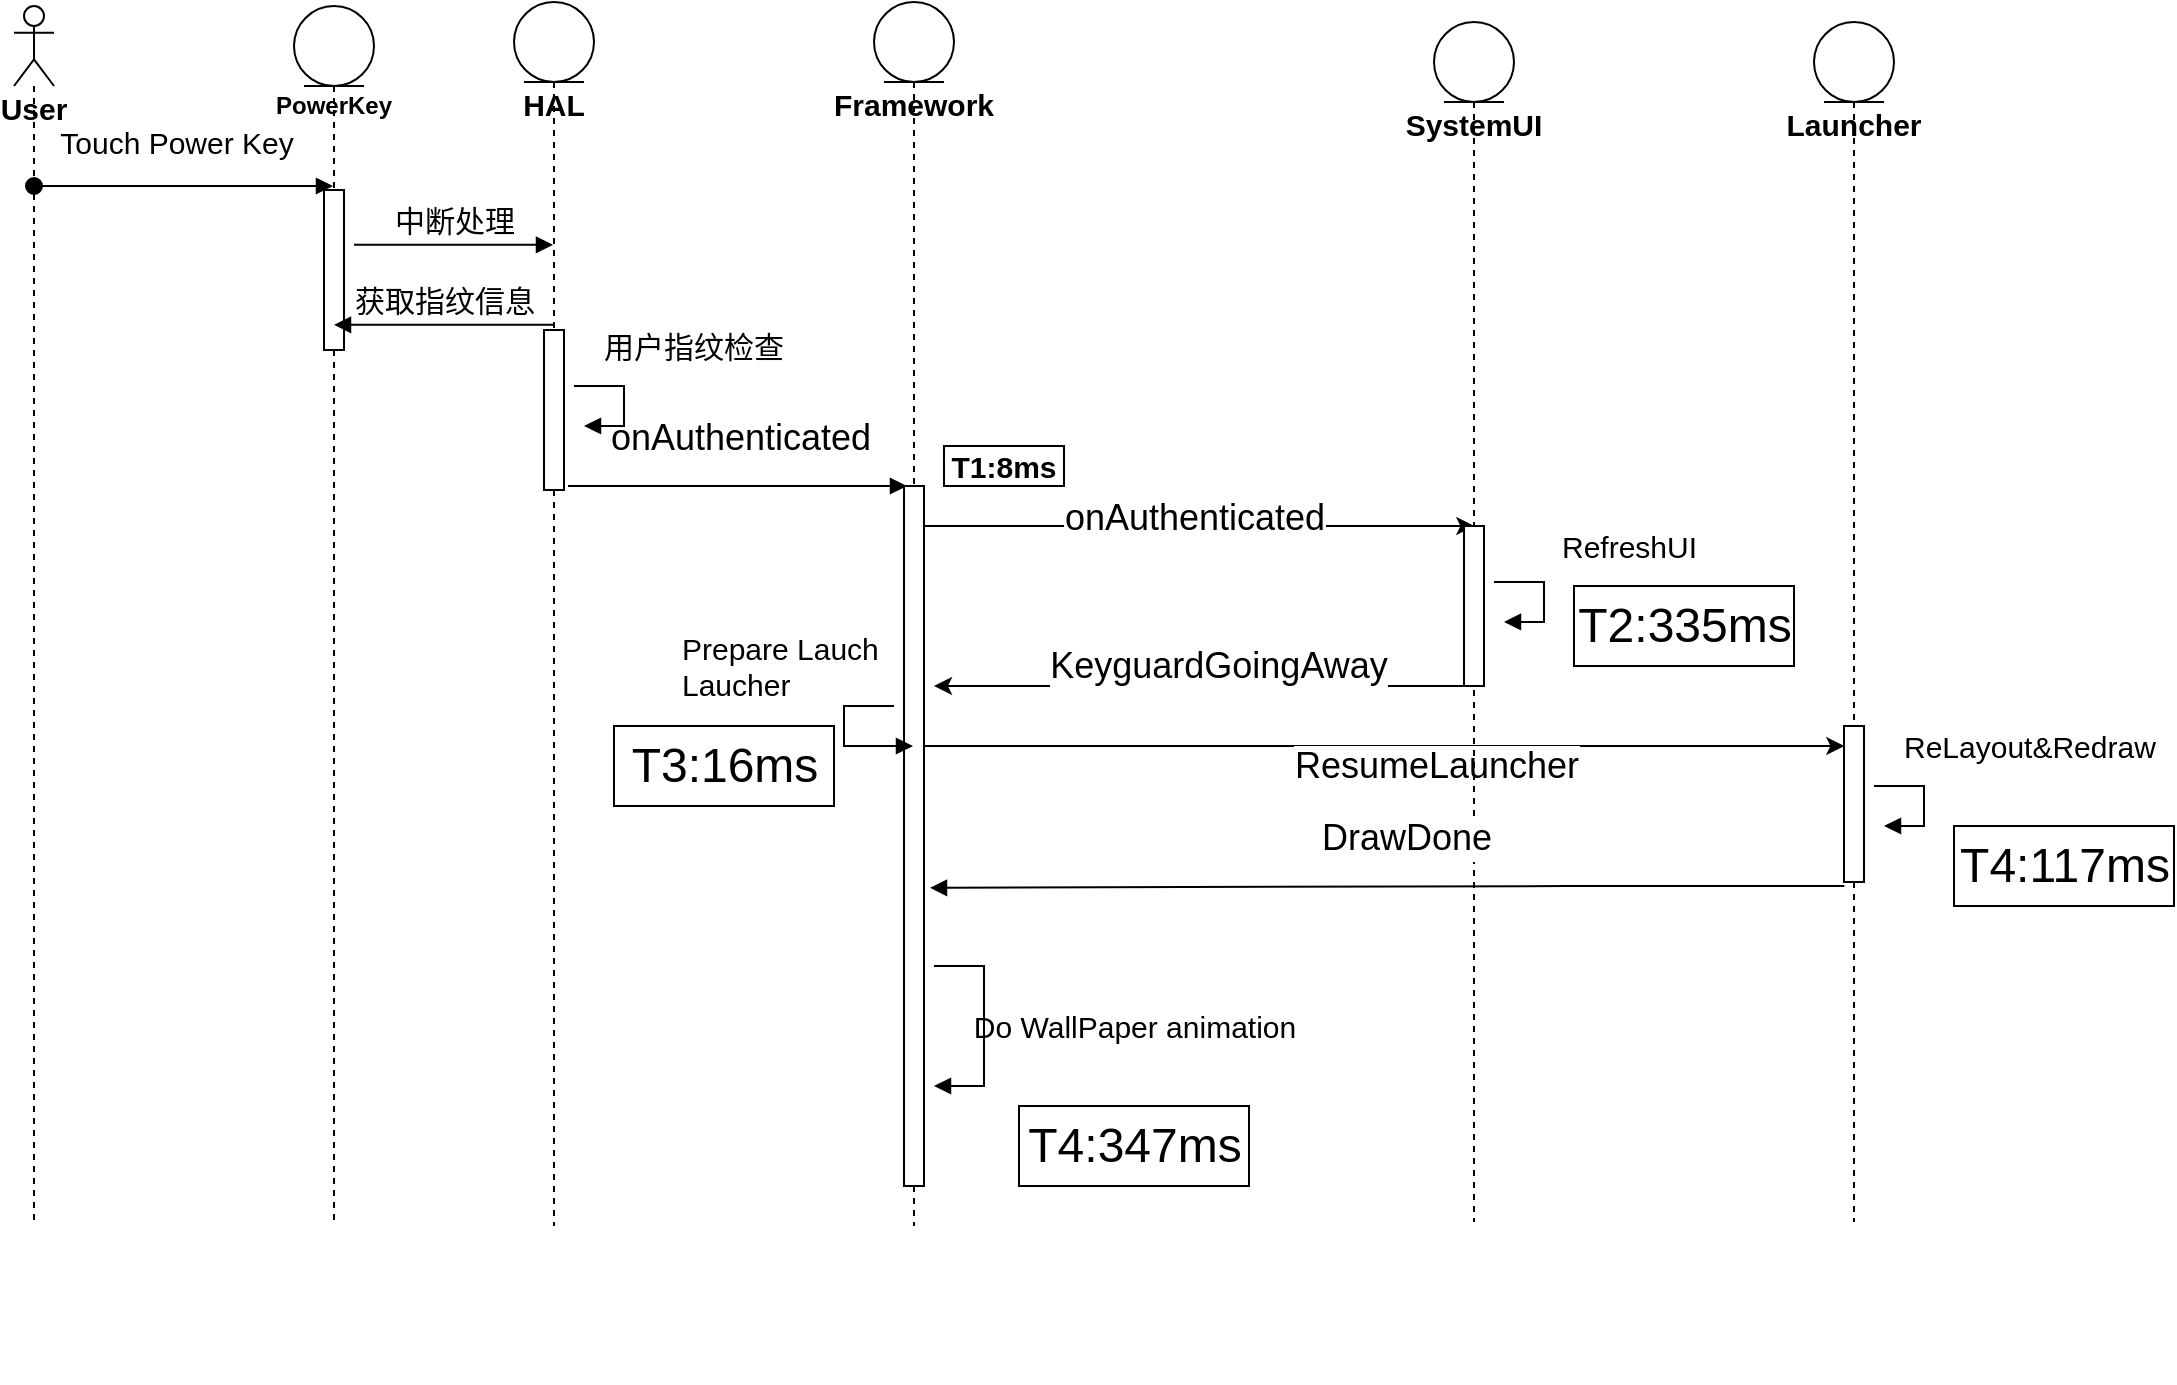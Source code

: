 <mxfile version="14.4.2" type="github">
  <diagram name="Page-1" id="e7e014a7-5840-1c2e-5031-d8a46d1fe8dd">
    <mxGraphModel dx="1298" dy="685" grid="1" gridSize="10" guides="1" tooltips="1" connect="1" arrows="1" fold="1" page="1" pageScale="1" pageWidth="1169" pageHeight="826" background="#ffffff" math="0" shadow="0">
      <root>
        <mxCell id="0" />
        <mxCell id="1" parent="0" />
        <mxCell id="w3tdlSialVUyiGjbRPjq-41" value="&lt;b&gt;PowerKey&lt;/b&gt;" style="shape=umlLifeline;participant=umlEntity;perimeter=lifelinePerimeter;whiteSpace=wrap;html=1;container=1;collapsible=0;recursiveResize=0;verticalAlign=top;spacingTop=36;outlineConnect=0;size=40;" parent="1" vertex="1">
          <mxGeometry x="170" y="110" width="40" height="610" as="geometry" />
        </mxCell>
        <mxCell id="-dAc66lvm-f3iasSjSUs-8" value="" style="html=1;points=[];perimeter=orthogonalPerimeter;fontSize=15;" vertex="1" parent="w3tdlSialVUyiGjbRPjq-41">
          <mxGeometry x="15" y="92" width="10" height="80" as="geometry" />
        </mxCell>
        <mxCell id="w3tdlSialVUyiGjbRPjq-49" value="" style="edgeStyle=orthogonalEdgeStyle;rounded=0;orthogonalLoop=1;jettySize=auto;html=1;fontSize=18;" parent="1" edge="1">
          <mxGeometry relative="1" as="geometry">
            <Array as="points">
              <mxPoint x="540.68" y="369.94" />
              <mxPoint x="540.68" y="369.94" />
            </Array>
            <mxPoint x="480.004" y="369.999" as="sourcePoint" />
            <mxPoint x="760.18" y="369.999" as="targetPoint" />
          </mxGeometry>
        </mxCell>
        <mxCell id="w3tdlSialVUyiGjbRPjq-50" value="onAuthenticated" style="edgeLabel;html=1;align=center;verticalAlign=middle;resizable=0;points=[];fontSize=18;" parent="w3tdlSialVUyiGjbRPjq-49" vertex="1" connectable="0">
          <mxGeometry x="0.287" y="4" relative="1" as="geometry">
            <mxPoint x="-40.5" as="offset" />
          </mxGeometry>
        </mxCell>
        <mxCell id="w3tdlSialVUyiGjbRPjq-55" value="" style="edgeStyle=orthogonalEdgeStyle;rounded=0;orthogonalLoop=1;jettySize=auto;html=1;fontSize=18;" parent="1" edge="1">
          <mxGeometry relative="1" as="geometry">
            <Array as="points">
              <mxPoint x="615.68" y="479.94" />
              <mxPoint x="615.68" y="479.94" />
            </Array>
            <mxPoint x="475.004" y="479.999" as="sourcePoint" />
            <mxPoint x="945.18" y="479.999" as="targetPoint" />
          </mxGeometry>
        </mxCell>
        <mxCell id="w3tdlSialVUyiGjbRPjq-56" value="ResumeLauncher" style="edgeLabel;html=1;align=center;verticalAlign=middle;resizable=0;points=[];fontSize=18;" parent="w3tdlSialVUyiGjbRPjq-55" vertex="1" connectable="0">
          <mxGeometry x="0.405" y="-2" relative="1" as="geometry">
            <mxPoint x="-65" y="8" as="offset" />
          </mxGeometry>
        </mxCell>
        <mxCell id="w3tdlSialVUyiGjbRPjq-43" value="&lt;font style=&quot;font-size: 15px&quot;&gt;&lt;b&gt;HAL&lt;/b&gt;&lt;/font&gt;" style="shape=umlLifeline;participant=umlEntity;perimeter=lifelinePerimeter;whiteSpace=wrap;html=1;container=1;collapsible=0;recursiveResize=0;verticalAlign=top;spacingTop=36;outlineConnect=0;" parent="1" vertex="1">
          <mxGeometry x="280" y="108" width="40" height="612" as="geometry" />
        </mxCell>
        <mxCell id="-dAc66lvm-f3iasSjSUs-15" value="" style="html=1;points=[];perimeter=orthogonalPerimeter;fontSize=15;" vertex="1" parent="w3tdlSialVUyiGjbRPjq-43">
          <mxGeometry x="15" y="164" width="10" height="80" as="geometry" />
        </mxCell>
        <mxCell id="w3tdlSialVUyiGjbRPjq-46" value="onAuthenticated" style="html=1;verticalAlign=bottom;endArrow=block;fontSize=18;" parent="1" edge="1">
          <mxGeometry x="0.007" y="10" width="80" relative="1" as="geometry">
            <mxPoint x="307" y="350" as="sourcePoint" />
            <mxPoint x="476.5" y="350" as="targetPoint" />
            <Array as="points">
              <mxPoint x="357.5" y="350" />
            </Array>
            <mxPoint as="offset" />
          </mxGeometry>
        </mxCell>
        <mxCell id="w3tdlSialVUyiGjbRPjq-52" value="" style="edgeStyle=orthogonalEdgeStyle;rounded=0;orthogonalLoop=1;jettySize=auto;html=1;fontSize=18;" parent="1" edge="1">
          <mxGeometry relative="1" as="geometry">
            <Array as="points">
              <mxPoint x="600.68" y="449.94" />
              <mxPoint x="600.68" y="449.94" />
            </Array>
            <mxPoint x="760.18" y="449.999" as="sourcePoint" />
            <mxPoint x="490" y="450" as="targetPoint" />
          </mxGeometry>
        </mxCell>
        <mxCell id="w3tdlSialVUyiGjbRPjq-53" value="KeyguardGoingAway&lt;br&gt;" style="edgeLabel;html=1;align=center;verticalAlign=middle;resizable=0;points=[];fontSize=18;" parent="w3tdlSialVUyiGjbRPjq-52" vertex="1" connectable="0">
          <mxGeometry x="-0.231" y="-1" relative="1" as="geometry">
            <mxPoint x="-24.17" y="-9.07" as="offset" />
          </mxGeometry>
        </mxCell>
        <mxCell id="w3tdlSialVUyiGjbRPjq-48" value="Framework" style="shape=umlLifeline;participant=umlEntity;perimeter=lifelinePerimeter;whiteSpace=wrap;html=1;container=1;collapsible=0;recursiveResize=0;verticalAlign=top;spacingTop=36;outlineConnect=0;fontSize=15;fontStyle=1" parent="1" vertex="1">
          <mxGeometry x="460" y="108" width="40" height="612" as="geometry" />
        </mxCell>
        <mxCell id="-dAc66lvm-f3iasSjSUs-31" value="" style="html=1;points=[];perimeter=orthogonalPerimeter;fontSize=15;" vertex="1" parent="w3tdlSialVUyiGjbRPjq-48">
          <mxGeometry x="15" y="242" width="10" height="20" as="geometry" />
        </mxCell>
        <mxCell id="-dAc66lvm-f3iasSjSUs-33" value="" style="html=1;points=[];perimeter=orthogonalPerimeter;fontSize=15;" vertex="1" parent="w3tdlSialVUyiGjbRPjq-48">
          <mxGeometry x="15" y="242" width="10" height="350" as="geometry" />
        </mxCell>
        <mxCell id="w3tdlSialVUyiGjbRPjq-54" value="SystemUI" style="shape=umlLifeline;participant=umlEntity;perimeter=lifelinePerimeter;whiteSpace=wrap;html=1;container=1;collapsible=0;recursiveResize=0;verticalAlign=top;spacingTop=36;outlineConnect=0;fontSize=15;fontStyle=1" parent="1" vertex="1">
          <mxGeometry x="740" y="118" width="40" height="600" as="geometry" />
        </mxCell>
        <mxCell id="-dAc66lvm-f3iasSjSUs-18" value="" style="html=1;points=[];perimeter=orthogonalPerimeter;fontSize=15;" vertex="1" parent="w3tdlSialVUyiGjbRPjq-54">
          <mxGeometry x="15" y="252" width="10" height="80" as="geometry" />
        </mxCell>
        <mxCell id="w3tdlSialVUyiGjbRPjq-58" value="DrawDone&lt;br&gt;" style="html=1;verticalAlign=bottom;endArrow=block;fontSize=18;entryX=1.3;entryY=0.574;entryDx=0;entryDy=0;entryPerimeter=0;" parent="1" target="-dAc66lvm-f3iasSjSUs-33" edge="1">
          <mxGeometry x="-0.042" y="-10" width="80" relative="1" as="geometry">
            <mxPoint x="945.18" y="550" as="sourcePoint" />
            <mxPoint x="475.004" y="550" as="targetPoint" />
            <Array as="points">
              <mxPoint x="815.68" y="550" />
            </Array>
            <mxPoint as="offset" />
          </mxGeometry>
        </mxCell>
        <mxCell id="w3tdlSialVUyiGjbRPjq-71" value="Do WallPaper animation" style="text;strokeColor=none;fillColor=none;html=1;fontSize=15;fontStyle=0;verticalAlign=middle;align=center;" parent="1" vertex="1">
          <mxGeometry x="540" y="600" width="100" height="40" as="geometry" />
        </mxCell>
        <mxCell id="w3tdlSialVUyiGjbRPjq-81" value="&lt;span style=&quot;font-weight: normal&quot;&gt;T2:335ms&lt;/span&gt;" style="text;fillColor=none;html=1;fontSize=24;fontStyle=1;verticalAlign=middle;align=center;rounded=0;strokeColor=#000000;" parent="1" vertex="1">
          <mxGeometry x="810" y="400" width="110" height="40" as="geometry" />
        </mxCell>
        <mxCell id="w3tdlSialVUyiGjbRPjq-82" value="T4:117ms" style="text;fillColor=none;html=1;fontSize=24;fontStyle=0;verticalAlign=middle;align=center;strokeColor=#000000;" parent="1" vertex="1">
          <mxGeometry x="1000" y="520" width="110" height="40" as="geometry" />
        </mxCell>
        <mxCell id="w3tdlSialVUyiGjbRPjq-83" value="T4:347ms" style="text;fillColor=none;html=1;fontSize=24;fontStyle=0;verticalAlign=middle;align=center;strokeColor=#000000;" parent="1" vertex="1">
          <mxGeometry x="532.5" y="660" width="115" height="40" as="geometry" />
        </mxCell>
        <mxCell id="-dAc66lvm-f3iasSjSUs-4" value="User" style="shape=umlLifeline;participant=umlActor;perimeter=lifelinePerimeter;whiteSpace=wrap;html=1;container=1;collapsible=0;recursiveResize=0;verticalAlign=top;spacingTop=36;outlineConnect=0;horizontal=1;fontStyle=1;fontSize=15;" vertex="1" parent="1">
          <mxGeometry x="30" y="110" width="20" height="610" as="geometry" />
        </mxCell>
        <mxCell id="-dAc66lvm-f3iasSjSUs-9" value="Touch Power Key" style="html=1;verticalAlign=bottom;startArrow=oval;endArrow=block;startSize=8;fontSize=15;" edge="1" target="w3tdlSialVUyiGjbRPjq-41" parent="1" source="-dAc66lvm-f3iasSjSUs-4">
          <mxGeometry x="-0.059" y="10" relative="1" as="geometry">
            <mxPoint x="110" y="250" as="sourcePoint" />
            <Array as="points">
              <mxPoint x="60" y="200" />
              <mxPoint x="110" y="200" />
            </Array>
            <mxPoint as="offset" />
          </mxGeometry>
        </mxCell>
        <mxCell id="-dAc66lvm-f3iasSjSUs-11" value="中断处理" style="html=1;verticalAlign=bottom;endArrow=block;fontSize=15;" edge="1" parent="1" target="w3tdlSialVUyiGjbRPjq-43">
          <mxGeometry width="80" relative="1" as="geometry">
            <mxPoint x="200" y="229.41" as="sourcePoint" />
            <mxPoint x="280" y="229.41" as="targetPoint" />
          </mxGeometry>
        </mxCell>
        <mxCell id="-dAc66lvm-f3iasSjSUs-14" value="获取指纹信息" style="html=1;verticalAlign=bottom;endArrow=block;fontSize=15;" edge="1" parent="1" target="w3tdlSialVUyiGjbRPjq-41">
          <mxGeometry width="80" relative="1" as="geometry">
            <mxPoint x="300" y="269.41" as="sourcePoint" />
            <mxPoint x="380" y="269.41" as="targetPoint" />
          </mxGeometry>
        </mxCell>
        <mxCell id="-dAc66lvm-f3iasSjSUs-17" value="用户指纹检查" style="edgeStyle=orthogonalEdgeStyle;html=1;align=left;spacingLeft=2;endArrow=block;rounded=0;entryX=1;entryY=0;fontSize=15;" edge="1" parent="1">
          <mxGeometry x="-0.694" y="20" relative="1" as="geometry">
            <mxPoint x="310" y="300" as="sourcePoint" />
            <Array as="points">
              <mxPoint x="335" y="300" />
            </Array>
            <mxPoint x="315" y="320" as="targetPoint" />
            <mxPoint x="1" as="offset" />
          </mxGeometry>
        </mxCell>
        <mxCell id="-dAc66lvm-f3iasSjSUs-20" value="RefreshUI" style="edgeStyle=orthogonalEdgeStyle;html=1;align=left;spacingLeft=2;endArrow=block;rounded=0;entryX=1;entryY=0;fontSize=15;" edge="1" parent="1">
          <mxGeometry x="-0.231" y="19" relative="1" as="geometry">
            <mxPoint x="770" y="397.97" as="sourcePoint" />
            <Array as="points">
              <mxPoint x="795" y="397.97" />
            </Array>
            <mxPoint x="775" y="417.97" as="targetPoint" />
            <mxPoint x="-14" y="-18" as="offset" />
          </mxGeometry>
        </mxCell>
        <mxCell id="-dAc66lvm-f3iasSjSUs-21" value="Launcher" style="shape=umlLifeline;participant=umlEntity;perimeter=lifelinePerimeter;whiteSpace=wrap;html=1;container=1;collapsible=0;recursiveResize=0;verticalAlign=top;spacingTop=36;outlineConnect=0;fontSize=15;fontStyle=1" vertex="1" parent="1">
          <mxGeometry x="930" y="118" width="40" height="600" as="geometry" />
        </mxCell>
        <mxCell id="-dAc66lvm-f3iasSjSUs-22" value="" style="html=1;points=[];perimeter=orthogonalPerimeter;fontSize=15;" vertex="1" parent="-dAc66lvm-f3iasSjSUs-21">
          <mxGeometry x="15" y="352" width="10" height="78" as="geometry" />
        </mxCell>
        <mxCell id="-dAc66lvm-f3iasSjSUs-23" value="ReLayout&amp;amp;Redraw" style="edgeStyle=orthogonalEdgeStyle;html=1;align=left;spacingLeft=2;endArrow=block;rounded=0;entryX=1;entryY=0;fontSize=15;" edge="1" parent="1">
          <mxGeometry x="-0.694" y="20" relative="1" as="geometry">
            <mxPoint x="960" y="500" as="sourcePoint" />
            <Array as="points">
              <mxPoint x="985" y="500" />
            </Array>
            <mxPoint x="965" y="520" as="targetPoint" />
            <mxPoint x="1" as="offset" />
          </mxGeometry>
        </mxCell>
        <mxCell id="-dAc66lvm-f3iasSjSUs-27" value="&lt;b&gt;T1:8ms&lt;/b&gt;" style="text;html=1;fillColor=none;align=center;verticalAlign=middle;whiteSpace=wrap;rounded=0;fontSize=15;strokeColor=#000000;" vertex="1" parent="1">
          <mxGeometry x="495" y="330" width="60" height="20" as="geometry" />
        </mxCell>
        <mxCell id="-dAc66lvm-f3iasSjSUs-36" value="" style="edgeStyle=orthogonalEdgeStyle;html=1;align=left;spacingLeft=2;endArrow=block;rounded=0;fontSize=15;" edge="1" parent="1">
          <mxGeometry x="-0.231" y="19" relative="1" as="geometry">
            <mxPoint x="490" y="590" as="sourcePoint" />
            <Array as="points">
              <mxPoint x="515" y="590" />
              <mxPoint x="515" y="650" />
            </Array>
            <mxPoint x="490" y="650" as="targetPoint" />
            <mxPoint x="-14" y="-18" as="offset" />
          </mxGeometry>
        </mxCell>
        <mxCell id="-dAc66lvm-f3iasSjSUs-38" style="edgeStyle=orthogonalEdgeStyle;rounded=0;orthogonalLoop=1;jettySize=auto;html=1;exitX=0.5;exitY=1;exitDx=0;exitDy=0;fontSize=15;" edge="1" parent="1">
          <mxGeometry relative="1" as="geometry">
            <mxPoint x="480" y="790" as="sourcePoint" />
            <mxPoint x="480" y="790" as="targetPoint" />
          </mxGeometry>
        </mxCell>
        <mxCell id="-dAc66lvm-f3iasSjSUs-41" value="Prepare Lauch&lt;br&gt;Laucher" style="edgeStyle=orthogonalEdgeStyle;html=1;align=left;spacingLeft=2;endArrow=block;rounded=0;fontSize=15;" edge="1" parent="1" target="w3tdlSialVUyiGjbRPjq-48">
          <mxGeometry x="-0.371" y="-87" relative="1" as="geometry">
            <mxPoint x="470" y="460" as="sourcePoint" />
            <Array as="points">
              <mxPoint x="445" y="460" />
              <mxPoint x="445" y="480" />
            </Array>
            <mxPoint x="425" y="480" as="targetPoint" />
            <mxPoint x="2" y="-20" as="offset" />
          </mxGeometry>
        </mxCell>
        <mxCell id="-dAc66lvm-f3iasSjSUs-42" value="&lt;span style=&quot;font-weight: normal&quot;&gt;T3:16ms&lt;/span&gt;" style="text;fillColor=none;html=1;fontSize=24;fontStyle=1;verticalAlign=middle;align=center;rounded=0;strokeColor=#000000;" vertex="1" parent="1">
          <mxGeometry x="330" y="470" width="110" height="40" as="geometry" />
        </mxCell>
      </root>
    </mxGraphModel>
  </diagram>
</mxfile>

